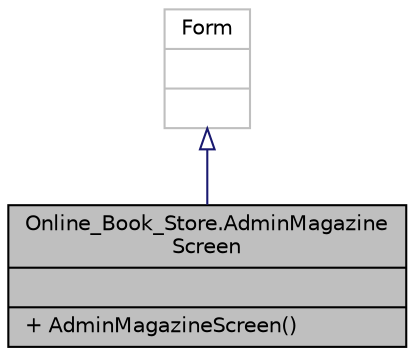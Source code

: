 digraph "Online_Book_Store.AdminMagazineScreen"
{
 // LATEX_PDF_SIZE
  edge [fontname="Helvetica",fontsize="10",labelfontname="Helvetica",labelfontsize="10"];
  node [fontname="Helvetica",fontsize="10",shape=record];
  Node1 [label="{Online_Book_Store.AdminMagazine\lScreen\n||+ AdminMagazineScreen()\l}",height=0.2,width=0.4,color="black", fillcolor="grey75", style="filled", fontcolor="black",tooltip="This file includes to admin Magazine information."];
  Node2 -> Node1 [dir="back",color="midnightblue",fontsize="10",style="solid",arrowtail="onormal",fontname="Helvetica"];
  Node2 [label="{Form\n||}",height=0.2,width=0.4,color="grey75", fillcolor="white", style="filled",tooltip=" "];
}

